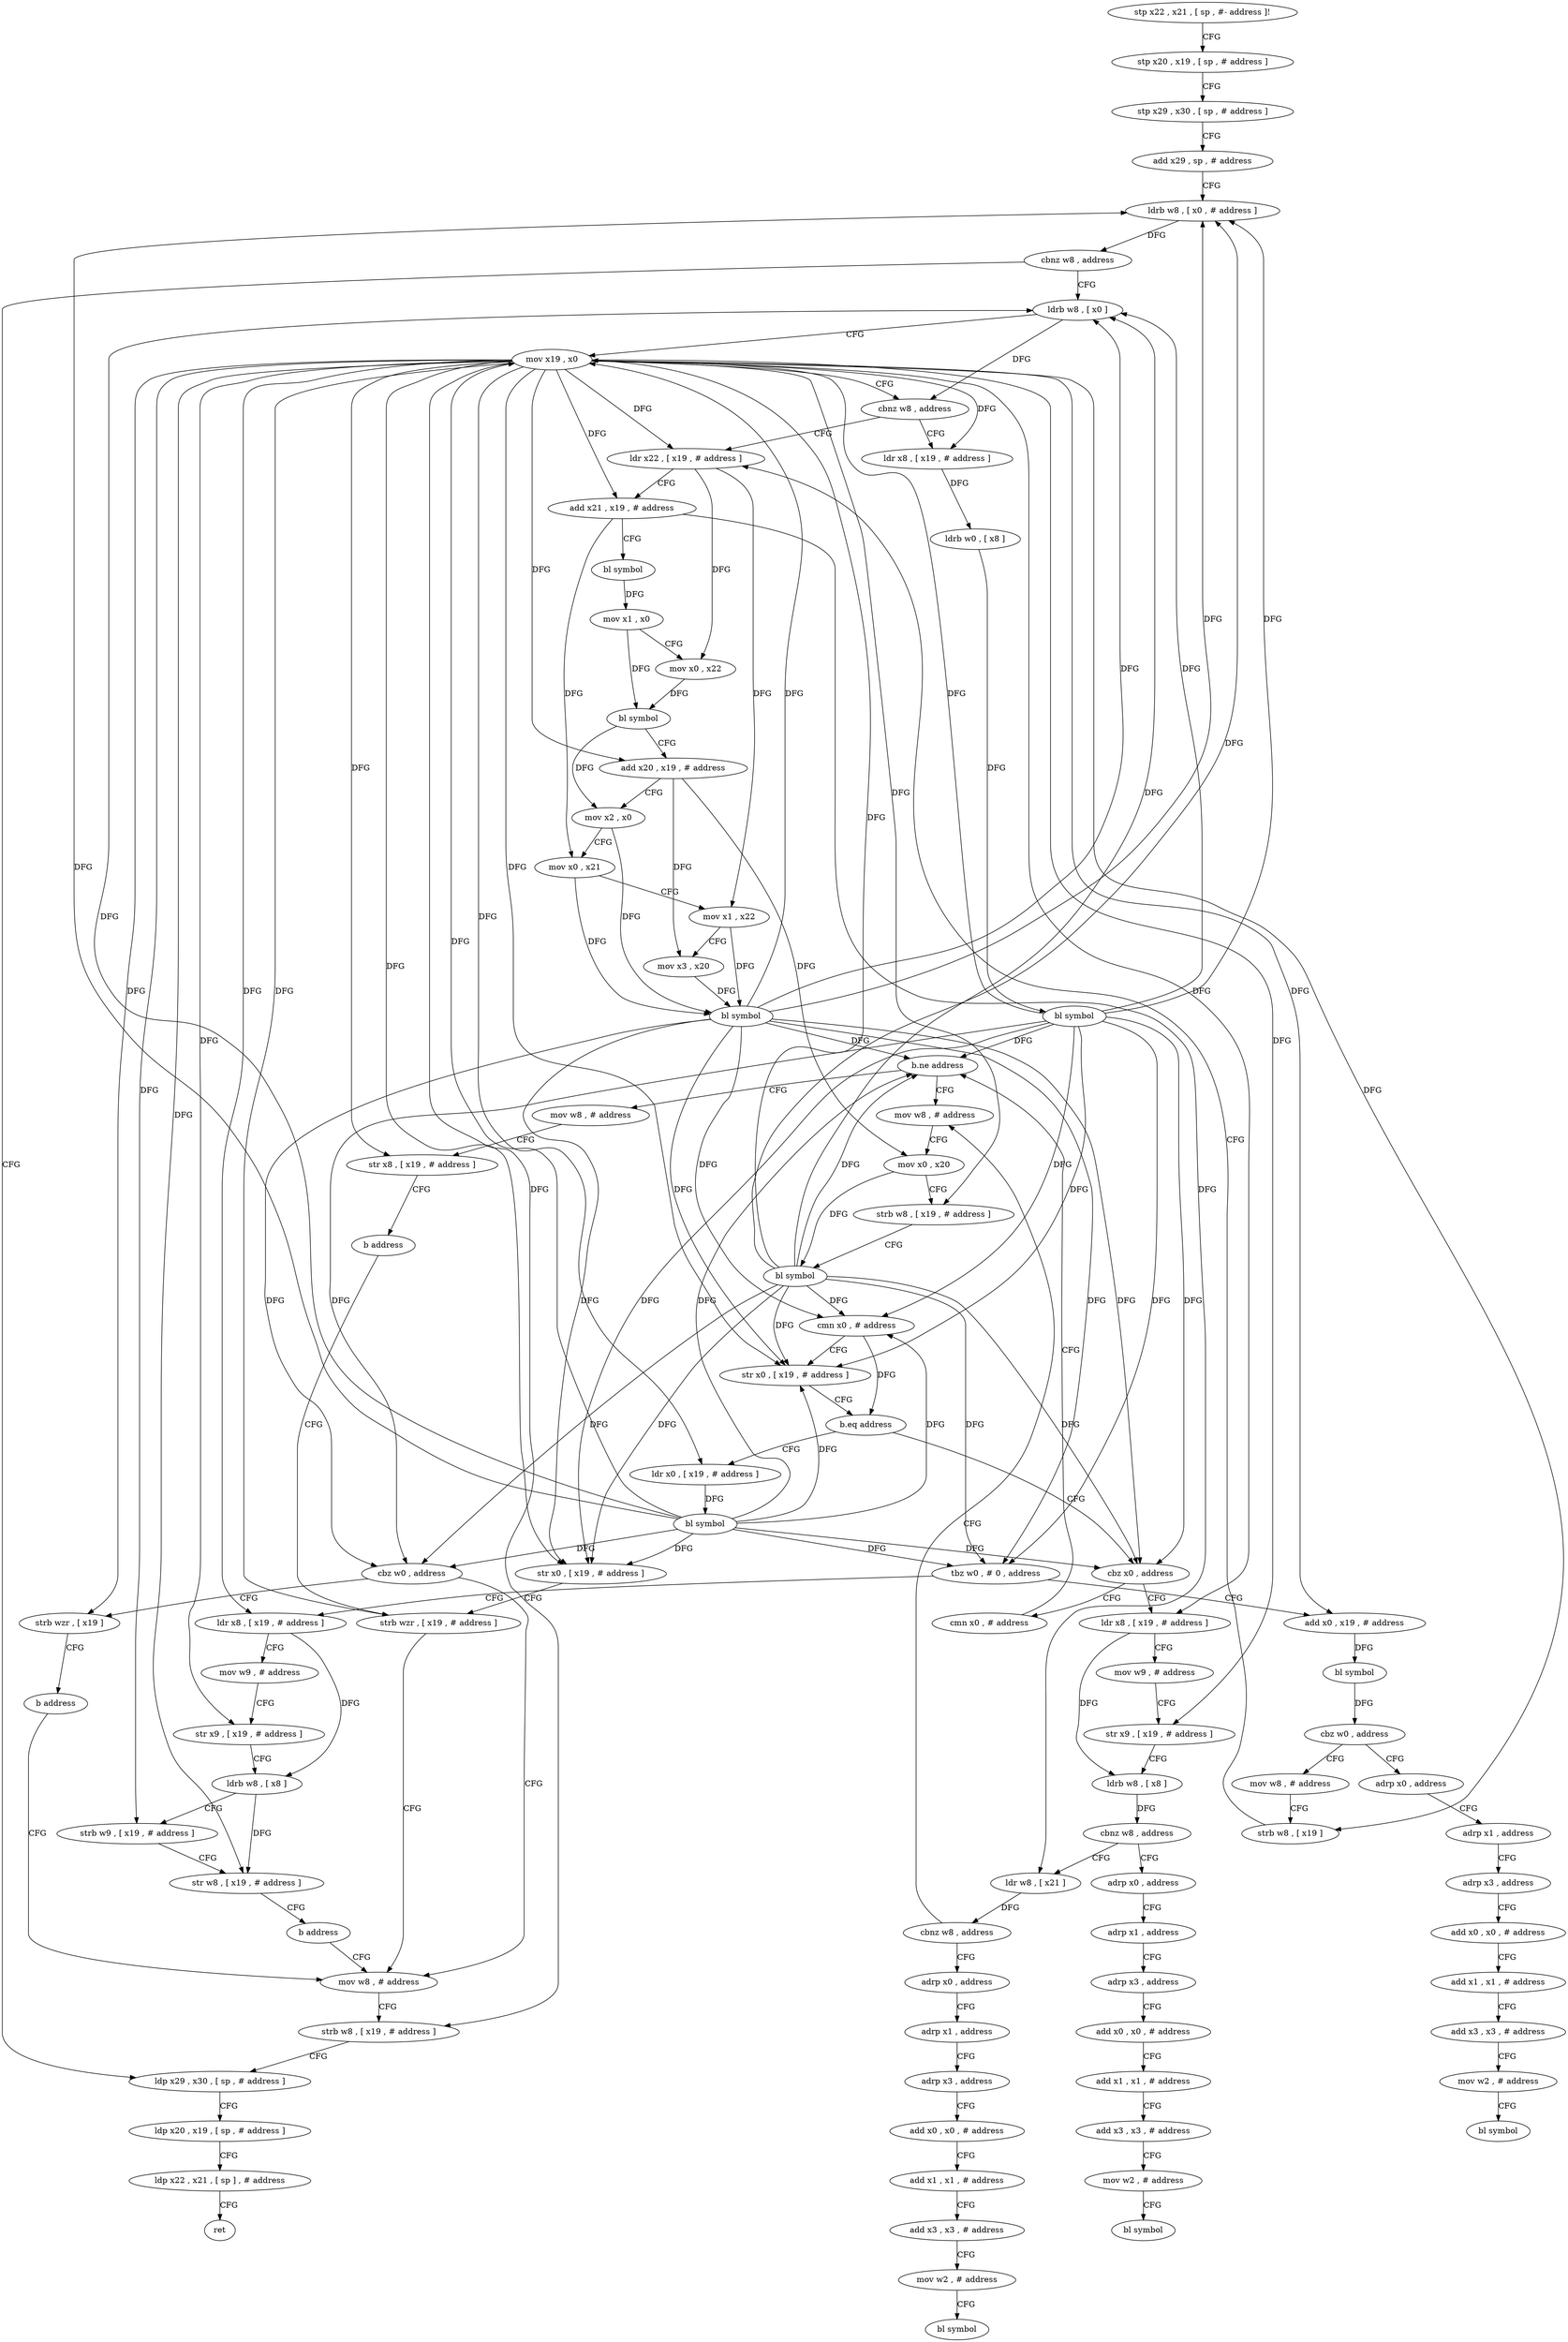 digraph "func" {
"4261304" [label = "stp x22 , x21 , [ sp , #- address ]!" ]
"4261308" [label = "stp x20 , x19 , [ sp , # address ]" ]
"4261312" [label = "stp x29 , x30 , [ sp , # address ]" ]
"4261316" [label = "add x29 , sp , # address" ]
"4261320" [label = "ldrb w8 , [ x0 , # address ]" ]
"4261324" [label = "cbnz w8 , address" ]
"4261568" [label = "ldp x29 , x30 , [ sp , # address ]" ]
"4261328" [label = "ldrb w8 , [ x0 ]" ]
"4261572" [label = "ldp x20 , x19 , [ sp , # address ]" ]
"4261576" [label = "ldp x22 , x21 , [ sp ] , # address" ]
"4261580" [label = "ret" ]
"4261332" [label = "mov x19 , x0" ]
"4261336" [label = "cbnz w8 , address" ]
"4261404" [label = "ldr x22 , [ x19 , # address ]" ]
"4261340" [label = "ldr x8 , [ x19 , # address ]" ]
"4261408" [label = "add x21 , x19 , # address" ]
"4261412" [label = "bl symbol" ]
"4261416" [label = "mov x1 , x0" ]
"4261420" [label = "mov x0 , x22" ]
"4261424" [label = "bl symbol" ]
"4261428" [label = "add x20 , x19 , # address" ]
"4261432" [label = "mov x2 , x0" ]
"4261436" [label = "mov x0 , x21" ]
"4261440" [label = "mov x1 , x22" ]
"4261444" [label = "mov x3 , x20" ]
"4261448" [label = "bl symbol" ]
"4261452" [label = "cmn x0 , # address" ]
"4261456" [label = "str x0 , [ x19 , # address ]" ]
"4261460" [label = "b.eq address" ]
"4261544" [label = "ldr x0 , [ x19 , # address ]" ]
"4261464" [label = "cbz x0 , address" ]
"4261344" [label = "ldrb w0 , [ x8 ]" ]
"4261348" [label = "bl symbol" ]
"4261352" [label = "tbz w0 , # 0 , address" ]
"4261384" [label = "add x0 , x19 , # address" ]
"4261356" [label = "ldr x8 , [ x19 , # address ]" ]
"4261548" [label = "bl symbol" ]
"4261552" [label = "str x0 , [ x19 , # address ]" ]
"4261556" [label = "strb wzr , [ x19 , # address ]" ]
"4261488" [label = "ldr x8 , [ x19 , # address ]" ]
"4261468" [label = "cmn x0 , # address" ]
"4261388" [label = "bl symbol" ]
"4261392" [label = "cbz w0 , address" ]
"4261584" [label = "adrp x0 , address" ]
"4261396" [label = "mov w8 , # address" ]
"4261360" [label = "mov w9 , # address" ]
"4261364" [label = "str x9 , [ x19 , # address ]" ]
"4261368" [label = "ldrb w8 , [ x8 ]" ]
"4261372" [label = "strb w9 , [ x19 , # address ]" ]
"4261376" [label = "str w8 , [ x19 , # address ]" ]
"4261380" [label = "b address" ]
"4261560" [label = "mov w8 , # address" ]
"4261492" [label = "mov w9 , # address" ]
"4261496" [label = "str x9 , [ x19 , # address ]" ]
"4261500" [label = "ldrb w8 , [ x8 ]" ]
"4261504" [label = "cbnz w8 , address" ]
"4261616" [label = "adrp x0 , address" ]
"4261508" [label = "ldr w8 , [ x21 ]" ]
"4261472" [label = "b.ne address" ]
"4261516" [label = "mov w8 , # address" ]
"4261476" [label = "mov w8 , # address" ]
"4261588" [label = "adrp x1 , address" ]
"4261592" [label = "adrp x3 , address" ]
"4261596" [label = "add x0 , x0 , # address" ]
"4261600" [label = "add x1 , x1 , # address" ]
"4261604" [label = "add x3 , x3 , # address" ]
"4261608" [label = "mov w2 , # address" ]
"4261612" [label = "bl symbol" ]
"4261400" [label = "strb w8 , [ x19 ]" ]
"4261564" [label = "strb w8 , [ x19 , # address ]" ]
"4261620" [label = "adrp x1 , address" ]
"4261624" [label = "adrp x3 , address" ]
"4261628" [label = "add x0 , x0 , # address" ]
"4261632" [label = "add x1 , x1 , # address" ]
"4261636" [label = "add x3 , x3 , # address" ]
"4261640" [label = "mov w2 , # address" ]
"4261644" [label = "bl symbol" ]
"4261512" [label = "cbnz w8 , address" ]
"4261648" [label = "adrp x0 , address" ]
"4261520" [label = "mov x0 , x20" ]
"4261524" [label = "strb w8 , [ x19 , # address ]" ]
"4261528" [label = "bl symbol" ]
"4261532" [label = "cbz w0 , address" ]
"4261536" [label = "strb wzr , [ x19 ]" ]
"4261480" [label = "str x8 , [ x19 , # address ]" ]
"4261484" [label = "b address" ]
"4261652" [label = "adrp x1 , address" ]
"4261656" [label = "adrp x3 , address" ]
"4261660" [label = "add x0 , x0 , # address" ]
"4261664" [label = "add x1 , x1 , # address" ]
"4261668" [label = "add x3 , x3 , # address" ]
"4261672" [label = "mov w2 , # address" ]
"4261676" [label = "bl symbol" ]
"4261540" [label = "b address" ]
"4261304" -> "4261308" [ label = "CFG" ]
"4261308" -> "4261312" [ label = "CFG" ]
"4261312" -> "4261316" [ label = "CFG" ]
"4261316" -> "4261320" [ label = "CFG" ]
"4261320" -> "4261324" [ label = "DFG" ]
"4261324" -> "4261568" [ label = "CFG" ]
"4261324" -> "4261328" [ label = "CFG" ]
"4261568" -> "4261572" [ label = "CFG" ]
"4261328" -> "4261332" [ label = "CFG" ]
"4261328" -> "4261336" [ label = "DFG" ]
"4261572" -> "4261576" [ label = "CFG" ]
"4261576" -> "4261580" [ label = "CFG" ]
"4261332" -> "4261336" [ label = "CFG" ]
"4261332" -> "4261404" [ label = "DFG" ]
"4261332" -> "4261408" [ label = "DFG" ]
"4261332" -> "4261428" [ label = "DFG" ]
"4261332" -> "4261456" [ label = "DFG" ]
"4261332" -> "4261340" [ label = "DFG" ]
"4261332" -> "4261544" [ label = "DFG" ]
"4261332" -> "4261552" [ label = "DFG" ]
"4261332" -> "4261384" [ label = "DFG" ]
"4261332" -> "4261356" [ label = "DFG" ]
"4261332" -> "4261364" [ label = "DFG" ]
"4261332" -> "4261372" [ label = "DFG" ]
"4261332" -> "4261376" [ label = "DFG" ]
"4261332" -> "4261556" [ label = "DFG" ]
"4261332" -> "4261488" [ label = "DFG" ]
"4261332" -> "4261496" [ label = "DFG" ]
"4261332" -> "4261400" [ label = "DFG" ]
"4261332" -> "4261564" [ label = "DFG" ]
"4261332" -> "4261524" [ label = "DFG" ]
"4261332" -> "4261480" [ label = "DFG" ]
"4261332" -> "4261536" [ label = "DFG" ]
"4261336" -> "4261404" [ label = "CFG" ]
"4261336" -> "4261340" [ label = "CFG" ]
"4261404" -> "4261408" [ label = "CFG" ]
"4261404" -> "4261420" [ label = "DFG" ]
"4261404" -> "4261440" [ label = "DFG" ]
"4261340" -> "4261344" [ label = "DFG" ]
"4261408" -> "4261412" [ label = "CFG" ]
"4261408" -> "4261436" [ label = "DFG" ]
"4261408" -> "4261508" [ label = "DFG" ]
"4261412" -> "4261416" [ label = "DFG" ]
"4261416" -> "4261420" [ label = "CFG" ]
"4261416" -> "4261424" [ label = "DFG" ]
"4261420" -> "4261424" [ label = "DFG" ]
"4261424" -> "4261428" [ label = "CFG" ]
"4261424" -> "4261432" [ label = "DFG" ]
"4261428" -> "4261432" [ label = "CFG" ]
"4261428" -> "4261444" [ label = "DFG" ]
"4261428" -> "4261520" [ label = "DFG" ]
"4261432" -> "4261436" [ label = "CFG" ]
"4261432" -> "4261448" [ label = "DFG" ]
"4261436" -> "4261440" [ label = "CFG" ]
"4261436" -> "4261448" [ label = "DFG" ]
"4261440" -> "4261444" [ label = "CFG" ]
"4261440" -> "4261448" [ label = "DFG" ]
"4261444" -> "4261448" [ label = "DFG" ]
"4261448" -> "4261452" [ label = "DFG" ]
"4261448" -> "4261320" [ label = "DFG" ]
"4261448" -> "4261328" [ label = "DFG" ]
"4261448" -> "4261332" [ label = "DFG" ]
"4261448" -> "4261456" [ label = "DFG" ]
"4261448" -> "4261352" [ label = "DFG" ]
"4261448" -> "4261552" [ label = "DFG" ]
"4261448" -> "4261464" [ label = "DFG" ]
"4261448" -> "4261472" [ label = "DFG" ]
"4261448" -> "4261532" [ label = "DFG" ]
"4261452" -> "4261456" [ label = "CFG" ]
"4261452" -> "4261460" [ label = "DFG" ]
"4261456" -> "4261460" [ label = "CFG" ]
"4261460" -> "4261544" [ label = "CFG" ]
"4261460" -> "4261464" [ label = "CFG" ]
"4261544" -> "4261548" [ label = "DFG" ]
"4261464" -> "4261488" [ label = "CFG" ]
"4261464" -> "4261468" [ label = "CFG" ]
"4261344" -> "4261348" [ label = "DFG" ]
"4261348" -> "4261352" [ label = "DFG" ]
"4261348" -> "4261320" [ label = "DFG" ]
"4261348" -> "4261328" [ label = "DFG" ]
"4261348" -> "4261332" [ label = "DFG" ]
"4261348" -> "4261452" [ label = "DFG" ]
"4261348" -> "4261456" [ label = "DFG" ]
"4261348" -> "4261552" [ label = "DFG" ]
"4261348" -> "4261464" [ label = "DFG" ]
"4261348" -> "4261472" [ label = "DFG" ]
"4261348" -> "4261532" [ label = "DFG" ]
"4261352" -> "4261384" [ label = "CFG" ]
"4261352" -> "4261356" [ label = "CFG" ]
"4261384" -> "4261388" [ label = "DFG" ]
"4261356" -> "4261360" [ label = "CFG" ]
"4261356" -> "4261368" [ label = "DFG" ]
"4261548" -> "4261552" [ label = "DFG" ]
"4261548" -> "4261320" [ label = "DFG" ]
"4261548" -> "4261328" [ label = "DFG" ]
"4261548" -> "4261332" [ label = "DFG" ]
"4261548" -> "4261452" [ label = "DFG" ]
"4261548" -> "4261456" [ label = "DFG" ]
"4261548" -> "4261352" [ label = "DFG" ]
"4261548" -> "4261464" [ label = "DFG" ]
"4261548" -> "4261472" [ label = "DFG" ]
"4261548" -> "4261532" [ label = "DFG" ]
"4261552" -> "4261556" [ label = "CFG" ]
"4261556" -> "4261560" [ label = "CFG" ]
"4261488" -> "4261492" [ label = "CFG" ]
"4261488" -> "4261500" [ label = "DFG" ]
"4261468" -> "4261472" [ label = "CFG" ]
"4261388" -> "4261392" [ label = "DFG" ]
"4261392" -> "4261584" [ label = "CFG" ]
"4261392" -> "4261396" [ label = "CFG" ]
"4261584" -> "4261588" [ label = "CFG" ]
"4261396" -> "4261400" [ label = "CFG" ]
"4261360" -> "4261364" [ label = "CFG" ]
"4261364" -> "4261368" [ label = "CFG" ]
"4261368" -> "4261372" [ label = "CFG" ]
"4261368" -> "4261376" [ label = "DFG" ]
"4261372" -> "4261376" [ label = "CFG" ]
"4261376" -> "4261380" [ label = "CFG" ]
"4261380" -> "4261560" [ label = "CFG" ]
"4261560" -> "4261564" [ label = "CFG" ]
"4261492" -> "4261496" [ label = "CFG" ]
"4261496" -> "4261500" [ label = "CFG" ]
"4261500" -> "4261504" [ label = "DFG" ]
"4261504" -> "4261616" [ label = "CFG" ]
"4261504" -> "4261508" [ label = "CFG" ]
"4261616" -> "4261620" [ label = "CFG" ]
"4261508" -> "4261512" [ label = "DFG" ]
"4261472" -> "4261516" [ label = "CFG" ]
"4261472" -> "4261476" [ label = "CFG" ]
"4261516" -> "4261520" [ label = "CFG" ]
"4261476" -> "4261480" [ label = "CFG" ]
"4261588" -> "4261592" [ label = "CFG" ]
"4261592" -> "4261596" [ label = "CFG" ]
"4261596" -> "4261600" [ label = "CFG" ]
"4261600" -> "4261604" [ label = "CFG" ]
"4261604" -> "4261608" [ label = "CFG" ]
"4261608" -> "4261612" [ label = "CFG" ]
"4261400" -> "4261404" [ label = "CFG" ]
"4261564" -> "4261568" [ label = "CFG" ]
"4261620" -> "4261624" [ label = "CFG" ]
"4261624" -> "4261628" [ label = "CFG" ]
"4261628" -> "4261632" [ label = "CFG" ]
"4261632" -> "4261636" [ label = "CFG" ]
"4261636" -> "4261640" [ label = "CFG" ]
"4261640" -> "4261644" [ label = "CFG" ]
"4261512" -> "4261648" [ label = "CFG" ]
"4261512" -> "4261516" [ label = "CFG" ]
"4261648" -> "4261652" [ label = "CFG" ]
"4261520" -> "4261524" [ label = "CFG" ]
"4261520" -> "4261528" [ label = "DFG" ]
"4261524" -> "4261528" [ label = "CFG" ]
"4261528" -> "4261532" [ label = "DFG" ]
"4261528" -> "4261320" [ label = "DFG" ]
"4261528" -> "4261328" [ label = "DFG" ]
"4261528" -> "4261332" [ label = "DFG" ]
"4261528" -> "4261452" [ label = "DFG" ]
"4261528" -> "4261456" [ label = "DFG" ]
"4261528" -> "4261352" [ label = "DFG" ]
"4261528" -> "4261552" [ label = "DFG" ]
"4261528" -> "4261464" [ label = "DFG" ]
"4261528" -> "4261472" [ label = "DFG" ]
"4261532" -> "4261560" [ label = "CFG" ]
"4261532" -> "4261536" [ label = "CFG" ]
"4261536" -> "4261540" [ label = "CFG" ]
"4261480" -> "4261484" [ label = "CFG" ]
"4261484" -> "4261556" [ label = "CFG" ]
"4261652" -> "4261656" [ label = "CFG" ]
"4261656" -> "4261660" [ label = "CFG" ]
"4261660" -> "4261664" [ label = "CFG" ]
"4261664" -> "4261668" [ label = "CFG" ]
"4261668" -> "4261672" [ label = "CFG" ]
"4261672" -> "4261676" [ label = "CFG" ]
"4261540" -> "4261560" [ label = "CFG" ]
}
